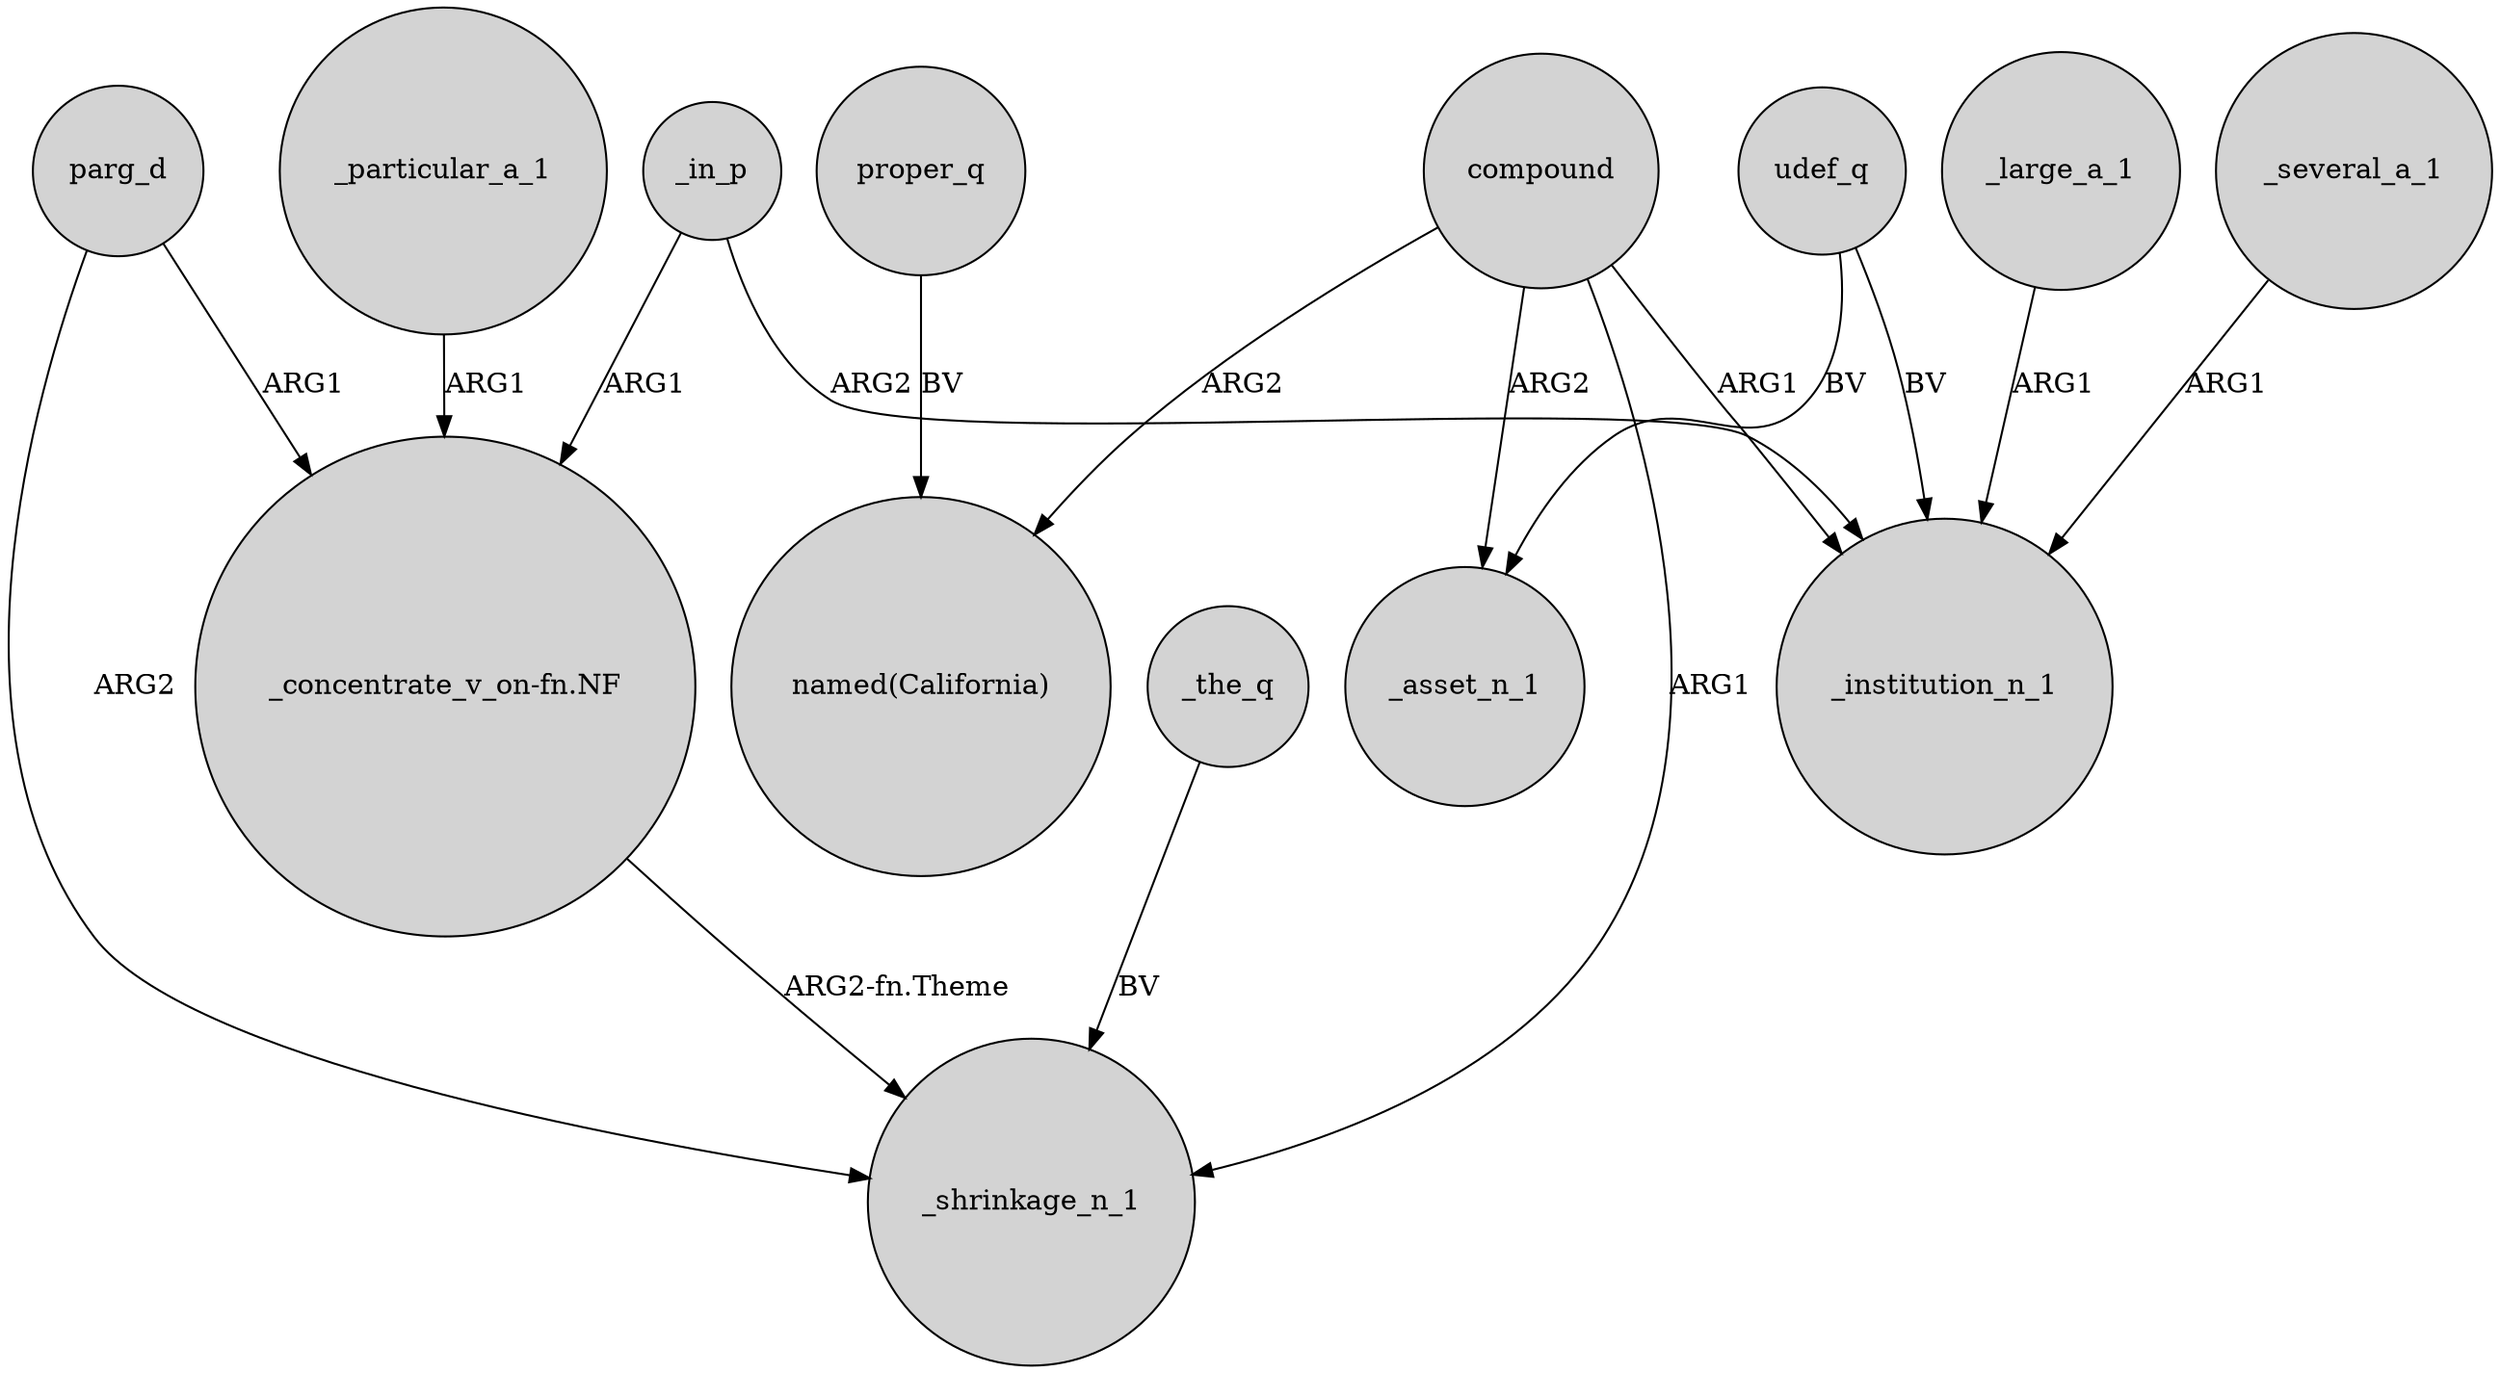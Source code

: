 digraph {
	node [shape=circle style=filled]
	parg_d -> _shrinkage_n_1 [label=ARG2]
	compound -> "named(California)" [label=ARG2]
	_particular_a_1 -> "_concentrate_v_on-fn.NF" [label=ARG1]
	compound -> _shrinkage_n_1 [label=ARG1]
	"_concentrate_v_on-fn.NF" -> _shrinkage_n_1 [label="ARG2-fn.Theme"]
	_in_p -> _institution_n_1 [label=ARG2]
	proper_q -> "named(California)" [label=BV]
	udef_q -> _asset_n_1 [label=BV]
	_in_p -> "_concentrate_v_on-fn.NF" [label=ARG1]
	_the_q -> _shrinkage_n_1 [label=BV]
	parg_d -> "_concentrate_v_on-fn.NF" [label=ARG1]
	udef_q -> _institution_n_1 [label=BV]
	_several_a_1 -> _institution_n_1 [label=ARG1]
	compound -> _asset_n_1 [label=ARG2]
	compound -> _institution_n_1 [label=ARG1]
	_large_a_1 -> _institution_n_1 [label=ARG1]
}
